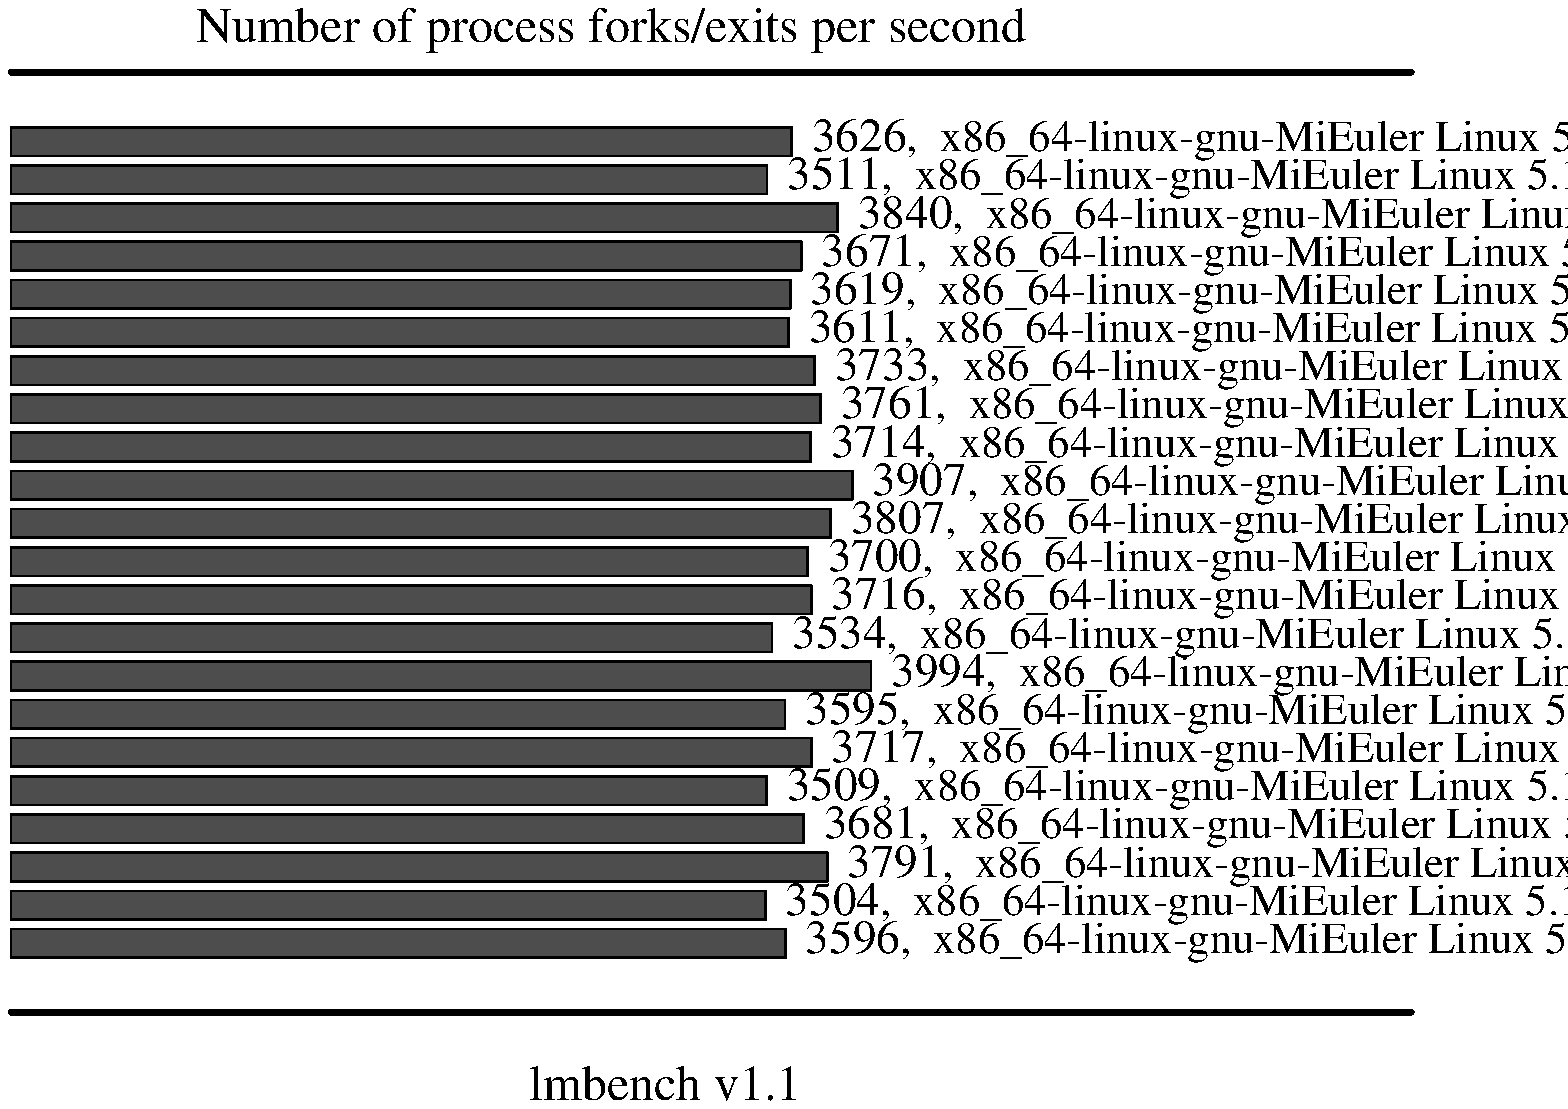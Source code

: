 .sp .75i
.po .23i
.ft R
.ps 16
.vs 21
.ce 100
\s+2Number of process forks/exits per second\s0
.ce 0
.vs 
.PS
.ps 16
.vs 11
[
# Variables, tweek these.
	fillval = .12		# default fill value boxes
	xsize = 4.3		# width of the graph
	ysize = 4.2		# height of the graph
	n = 22
	boxpercent = 75 / 100
	gap = xsize / n * (1 - boxpercent)
	maxdata = 3994
	yscale = ysize / maxdata
	xscale = xsize / maxdata

# Draw the graph borders 
	O:	box invis ht ysize wid xsize
boxht = ysize / n * boxpercent
box fill .7 wid 3626 * xscale with .nw at O.nw - (0, gap /2 + 0 * (ysize/n))
"\s+13626\s0,  x86_64-linux-gnu-MiEuler Linux 5.10.0,\  \s+1275.8000\ usecs\s0" ljust at last box.e + .1,0
box fill .7 wid 3511 * xscale with .nw at O.nw - (0, gap /2 + 1 * (ysize/n))
"\s+13511\s0,  x86_64-linux-gnu-MiEuler Linux 5.10.0,\  \s+1284.8235\ usecs\s0" ljust at last box.e + .1,0
box fill .7 wid 3840 * xscale with .nw at O.nw - (0, gap /2 + 2 * (ysize/n))
"\s+13840\s0,  x86_64-linux-gnu-MiEuler Linux 5.10.0KFENCE+,\  \s+1260.4500\ usecs\s0" ljust at last box.e + .1,0
box fill .7 wid 3671 * xscale with .nw at O.nw - (0, gap /2 + 3 * (ysize/n))
"\s+13671\s0,  x86_64-linux-gnu-MiEuler Linux 5.10.0KFENCE+,\  \s+1272.4000\ usecs\s0" ljust at last box.e + .1,0
box fill .7 wid 3619 * xscale with .nw at O.nw - (0, gap /2 + 4 * (ysize/n))
"\s+13619\s0,  x86_64-linux-gnu-MiEuler Linux 5.10.0KFENCE+,\  \s+1276.3158\ usecs\s0" ljust at last box.e + .1,0
box fill .7 wid 3611 * xscale with .nw at O.nw - (0, gap /2 + 5 * (ysize/n))
"\s+13611\s0,  x86_64-linux-gnu-MiEuler Linux 5.10.0KFENCE+,\  \s+1276.9000\ usecs\s0" ljust at last box.e + .1,0
box fill .7 wid 3733 * xscale with .nw at O.nw - (0, gap /2 + 6 * (ysize/n))
"\s+13733\s0,  x86_64-linux-gnu-MiEuler Linux 5.10.0KFENCE+,\  \s+1267.9000\ usecs\s0" ljust at last box.e + .1,0
box fill .7 wid 3761 * xscale with .nw at O.nw - (0, gap /2 + 7 * (ysize/n))
"\s+13761\s0,  x86_64-linux-gnu-MiEuler Linux 5.10.0KFENCE+,\  \s+1265.9000\ usecs\s0" ljust at last box.e + .1,0
box fill .7 wid 3714 * xscale with .nw at O.nw - (0, gap /2 + 8 * (ysize/n))
"\s+13714\s0,  x86_64-linux-gnu-MiEuler Linux 5.10.0KFENCE+,\  \s+1269.2727\ usecs\s0" ljust at last box.e + .1,0
box fill .7 wid 3907 * xscale with .nw at O.nw - (0, gap /2 + 9 * (ysize/n))
"\s+13907\s0,  x86_64-linux-gnu-MiEuler Linux 5.10.0KFENCE+,\  \s+1255.9500\ usecs\s0" ljust at last box.e + .1,0
box fill .7 wid 3807 * xscale with .nw at O.nw - (0, gap /2 + 10 * (ysize/n))
"\s+13807\s0,  x86_64-linux-gnu-MiEuler Linux 5.10.0KFENCE+,\  \s+1262.6667\ usecs\s0" ljust at last box.e + .1,0
box fill .7 wid 3700 * xscale with .nw at O.nw - (0, gap /2 + 11 * (ysize/n))
"\s+13700\s0,  x86_64-linux-gnu-MiEuler Linux 5.10.0KFENCE+,\  \s+1270.2381\ usecs\s0" ljust at last box.e + .1,0
box fill .7 wid 3716 * xscale with .nw at O.nw - (0, gap /2 + 12 * (ysize/n))
"\s+13716\s0,  x86_64-linux-gnu-MiEuler Linux 5.10.0,\  \s+1269.1053\ usecs\s0" ljust at last box.e + .1,0
box fill .7 wid 3534 * xscale with .nw at O.nw - (0, gap /2 + 13 * (ysize/n))
"\s+13534\s0,  x86_64-linux-gnu-MiEuler Linux 5.10.0KFENCE+,\  \s+1282.9474\ usecs\s0" ljust at last box.e + .1,0
box fill .7 wid 3994 * xscale with .nw at O.nw - (0, gap /2 + 14 * (ysize/n))
"\s+13994\s0,  x86_64-linux-gnu-MiEuler Linux 5.10.0KFENCE+,\  \s+1250.3810\ usecs\s0" ljust at last box.e + .1,0
box fill .7 wid 3595 * xscale with .nw at O.nw - (0, gap /2 + 15 * (ysize/n))
"\s+13595\s0,  x86_64-linux-gnu-MiEuler Linux 5.10.0,\  \s+1278.2000\ usecs\s0" ljust at last box.e + .1,0
box fill .7 wid 3717 * xscale with .nw at O.nw - (0, gap /2 + 16 * (ysize/n))
"\s+13717\s0,  x86_64-linux-gnu-MiEuler Linux 5.10.0,\  \s+1269.0500\ usecs\s0" ljust at last box.e + .1,0
box fill .7 wid 3509 * xscale with .nw at O.nw - (0, gap /2 + 17 * (ysize/n))
"\s+13509\s0,  x86_64-linux-gnu-MiEuler Linux 5.10.0,\  \s+1285.0000\ usecs\s0" ljust at last box.e + .1,0
box fill .7 wid 3681 * xscale with .nw at O.nw - (0, gap /2 + 18 * (ysize/n))
"\s+13681\s0,  x86_64-linux-gnu-MiEuler Linux 5.10.0,\  \s+1271.6667\ usecs\s0" ljust at last box.e + .1,0
box fill .7 wid 3791 * xscale with .nw at O.nw - (0, gap /2 + 19 * (ysize/n))
"\s+13791\s0,  x86_64-linux-gnu-MiEuler Linux 5.10.0,\  \s+1263.7895\ usecs\s0" ljust at last box.e + .1,0
box fill .7 wid 3504 * xscale with .nw at O.nw - (0, gap /2 + 20 * (ysize/n))
"\s+13504\s0,  x86_64-linux-gnu-MiEuler Linux 5.10.0,\  \s+1285.4000\ usecs\s0" ljust at last box.e + .1,0
box fill .7 wid 3596 * xscale with .nw at O.nw - (0, gap /2 + 21 * (ysize/n))
"\s+13596\s0,  x86_64-linux-gnu-MiEuler Linux 5.10.0,\  \s+1278.0909\ usecs\s0" ljust at last box.e + .1,0
]
box invis wid last [].wid + .5 ht last [].ht + .5 with .nw at last [].nw + (-.25, .25)
move to last [].nw + 0,.25
line thick 2 right 7
move to last [].sw - 0,.25
line thick 2 right 7
.PE
.ft
.ps
.vs
.po
.po .5i
.ft R
.ps 16
.vs 21
.sp .5
.ce 100
\s+2lmbench v1.1\s0
.po
.ft
.ps
.vs
.ce 0
